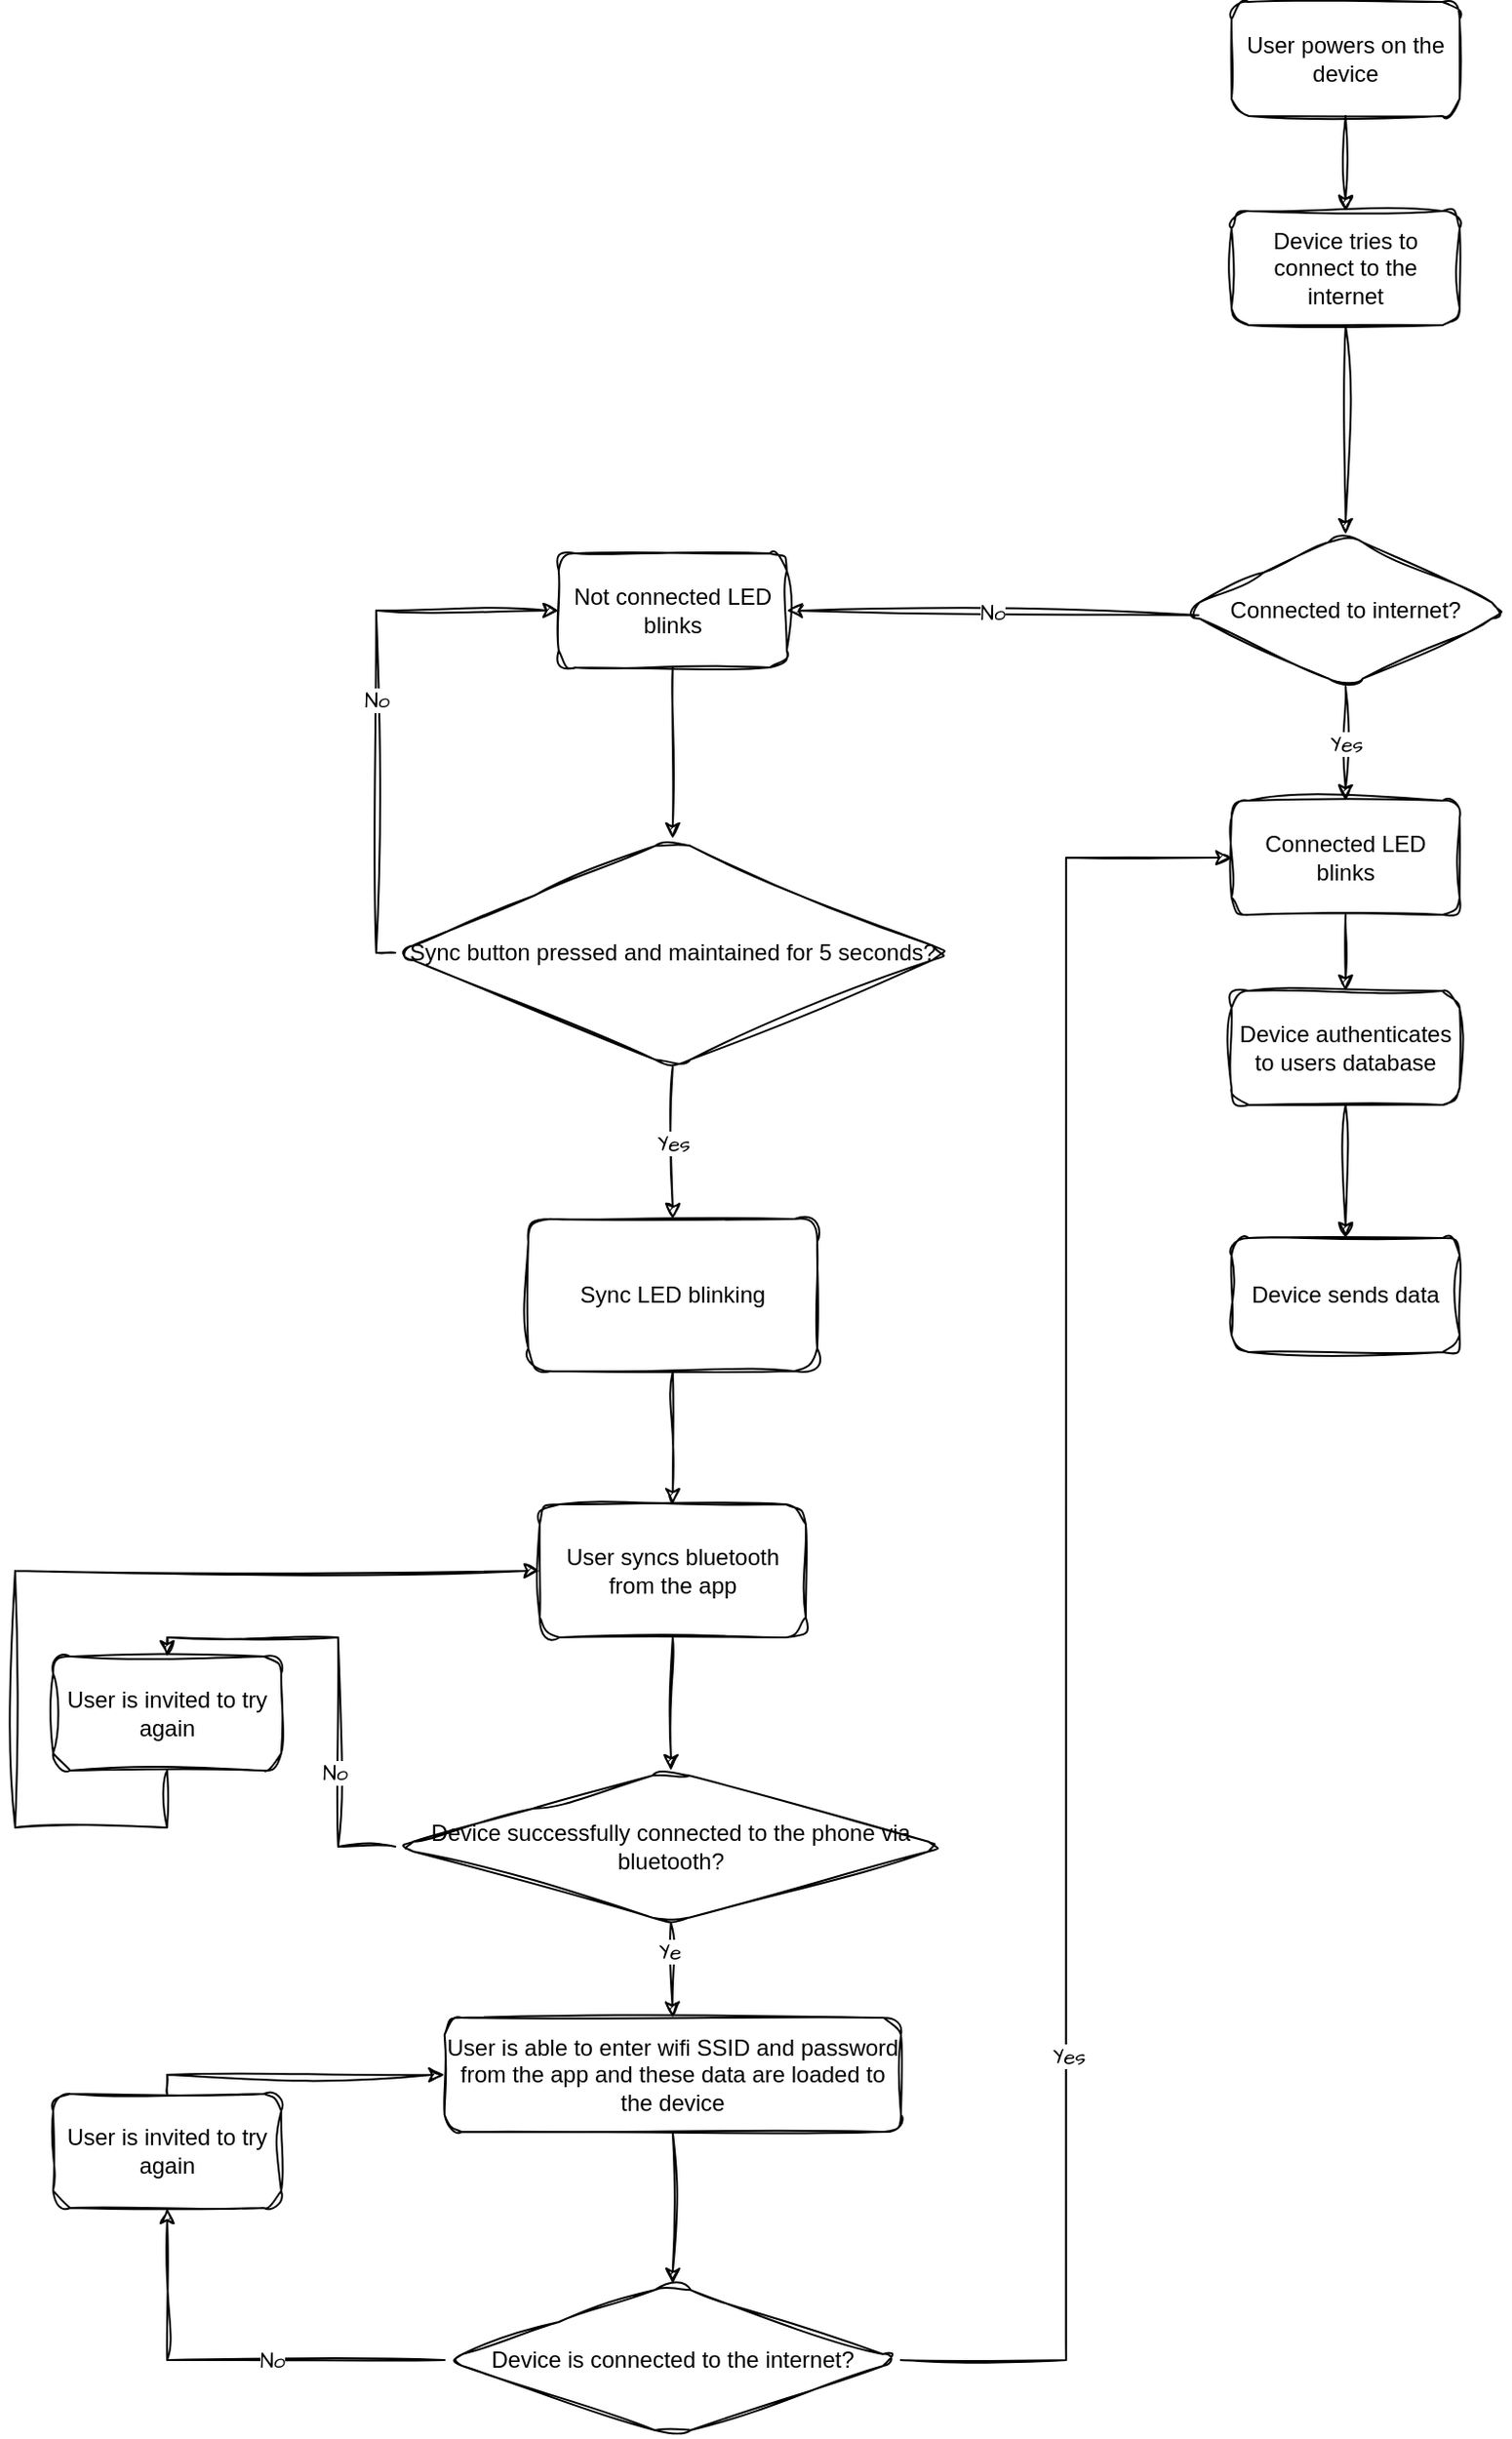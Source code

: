 <mxfile version="24.2.5" type="device">
  <diagram name="Page-1" id="aX6zw4IpMoriU1rQi0ZU">
    <mxGraphModel dx="2138" dy="2344" grid="1" gridSize="10" guides="1" tooltips="1" connect="1" arrows="1" fold="1" page="1" pageScale="1" pageWidth="827" pageHeight="1169" math="0" shadow="0">
      <root>
        <mxCell id="0" />
        <mxCell id="1" parent="0" />
        <mxCell id="qGI_YBjwfrNhiwj2qlSC-1" value="User powers on the device" style="rounded=1;whiteSpace=wrap;html=1;labelBackgroundColor=none;sketch=1;curveFitting=1;jiggle=2;" vertex="1" parent="1">
          <mxGeometry x="-166.06" y="-1140" width="120" height="60" as="geometry" />
        </mxCell>
        <mxCell id="qGI_YBjwfrNhiwj2qlSC-2" value="Sync button pressed and maintained for 5 seconds?" style="rhombus;whiteSpace=wrap;html=1;labelBackgroundColor=none;rounded=1;sketch=1;curveFitting=1;jiggle=2;" vertex="1" parent="1">
          <mxGeometry x="-606.06" y="-700" width="292" height="120" as="geometry" />
        </mxCell>
        <mxCell id="qGI_YBjwfrNhiwj2qlSC-3" value="Device tries to connect to the internet" style="rounded=1;whiteSpace=wrap;html=1;labelBackgroundColor=none;sketch=1;curveFitting=1;jiggle=2;" vertex="1" parent="1">
          <mxGeometry x="-166.06" y="-1030" width="120" height="60" as="geometry" />
        </mxCell>
        <mxCell id="qGI_YBjwfrNhiwj2qlSC-4" value="Connected to internet?" style="rhombus;whiteSpace=wrap;html=1;labelBackgroundColor=none;rounded=1;sketch=1;curveFitting=1;jiggle=2;" vertex="1" parent="1">
          <mxGeometry x="-192.06" y="-860" width="172" height="80" as="geometry" />
        </mxCell>
        <mxCell id="qGI_YBjwfrNhiwj2qlSC-5" value="" style="endArrow=classic;html=1;rounded=1;exitX=0.5;exitY=1;exitDx=0;exitDy=0;entryX=0.5;entryY=0;entryDx=0;entryDy=0;labelBackgroundColor=none;fontColor=default;sketch=1;curveFitting=1;jiggle=2;" edge="1" parent="1" source="qGI_YBjwfrNhiwj2qlSC-1" target="qGI_YBjwfrNhiwj2qlSC-3">
          <mxGeometry width="50" height="50" relative="1" as="geometry">
            <mxPoint x="13.94" y="-750" as="sourcePoint" />
            <mxPoint x="63.94" y="-800" as="targetPoint" />
          </mxGeometry>
        </mxCell>
        <mxCell id="qGI_YBjwfrNhiwj2qlSC-9" value="Device authenticates to users database" style="rounded=1;whiteSpace=wrap;html=1;labelBackgroundColor=none;sketch=1;curveFitting=1;jiggle=2;" vertex="1" parent="1">
          <mxGeometry x="-166.06" y="-620" width="120" height="60" as="geometry" />
        </mxCell>
        <mxCell id="qGI_YBjwfrNhiwj2qlSC-10" value="Device sends data" style="rounded=1;whiteSpace=wrap;html=1;labelBackgroundColor=none;sketch=1;curveFitting=1;jiggle=2;" vertex="1" parent="1">
          <mxGeometry x="-166.06" y="-490" width="120" height="60" as="geometry" />
        </mxCell>
        <mxCell id="qGI_YBjwfrNhiwj2qlSC-11" value="Not connected LED blinks" style="rounded=1;whiteSpace=wrap;html=1;labelBackgroundColor=none;sketch=1;curveFitting=1;jiggle=2;" vertex="1" parent="1">
          <mxGeometry x="-520.06" y="-850" width="120" height="60" as="geometry" />
        </mxCell>
        <mxCell id="qGI_YBjwfrNhiwj2qlSC-13" value="Sync LED blinking" style="rounded=1;whiteSpace=wrap;html=1;labelBackgroundColor=none;sketch=1;curveFitting=1;jiggle=2;" vertex="1" parent="1">
          <mxGeometry x="-536.06" y="-500" width="152" height="80" as="geometry" />
        </mxCell>
        <mxCell id="qGI_YBjwfrNhiwj2qlSC-14" value="User syncs bluetooth from the app" style="rounded=1;whiteSpace=wrap;html=1;labelBackgroundColor=none;sketch=1;curveFitting=1;jiggle=2;" vertex="1" parent="1">
          <mxGeometry x="-530.06" y="-350" width="140" height="70" as="geometry" />
        </mxCell>
        <mxCell id="qGI_YBjwfrNhiwj2qlSC-15" value="Device successfully connected to the phone via bluetooth?" style="rhombus;whiteSpace=wrap;html=1;labelBackgroundColor=none;rounded=1;sketch=1;curveFitting=1;jiggle=2;" vertex="1" parent="1">
          <mxGeometry x="-606.06" y="-210" width="290" height="80" as="geometry" />
        </mxCell>
        <mxCell id="qGI_YBjwfrNhiwj2qlSC-16" value="User is invited to try again" style="rounded=1;whiteSpace=wrap;html=1;labelBackgroundColor=none;sketch=1;curveFitting=1;jiggle=2;" vertex="1" parent="1">
          <mxGeometry x="-786.06" y="-270" width="120" height="60" as="geometry" />
        </mxCell>
        <mxCell id="qGI_YBjwfrNhiwj2qlSC-17" value="User is able to enter wifi SSID and password from the app and these data are loaded to the device" style="rounded=1;whiteSpace=wrap;html=1;labelBackgroundColor=none;sketch=1;curveFitting=1;jiggle=2;" vertex="1" parent="1">
          <mxGeometry x="-580.12" y="-80" width="240.12" height="60" as="geometry" />
        </mxCell>
        <mxCell id="qGI_YBjwfrNhiwj2qlSC-18" value="Device is connected to the internet?" style="rhombus;whiteSpace=wrap;html=1;labelBackgroundColor=none;rounded=1;sketch=1;curveFitting=1;jiggle=2;" vertex="1" parent="1">
          <mxGeometry x="-580.06" y="60" width="240" height="80" as="geometry" />
        </mxCell>
        <mxCell id="qGI_YBjwfrNhiwj2qlSC-19" value="User is invited to try again" style="rounded=1;whiteSpace=wrap;html=1;labelBackgroundColor=none;sketch=1;curveFitting=1;jiggle=2;" vertex="1" parent="1">
          <mxGeometry x="-786.06" y="-40" width="120" height="60" as="geometry" />
        </mxCell>
        <mxCell id="qGI_YBjwfrNhiwj2qlSC-20" value="Connected LED blinks" style="rounded=1;whiteSpace=wrap;html=1;labelBackgroundColor=none;sketch=1;curveFitting=1;jiggle=2;" vertex="1" parent="1">
          <mxGeometry x="-166.06" y="-720" width="120" height="60" as="geometry" />
        </mxCell>
        <mxCell id="qGI_YBjwfrNhiwj2qlSC-21" value="" style="endArrow=classic;html=1;rounded=1;fontColor=default;exitX=0.5;exitY=1;exitDx=0;exitDy=0;entryX=0.5;entryY=0;entryDx=0;entryDy=0;edgeStyle=orthogonalEdgeStyle;sketch=1;curveFitting=1;jiggle=2;labelBackgroundColor=none;" edge="1" parent="1" source="qGI_YBjwfrNhiwj2qlSC-3" target="qGI_YBjwfrNhiwj2qlSC-4">
          <mxGeometry width="50" height="50" relative="1" as="geometry">
            <mxPoint x="-160.06" y="-870" as="sourcePoint" />
            <mxPoint x="-110.06" y="-920" as="targetPoint" />
          </mxGeometry>
        </mxCell>
        <mxCell id="qGI_YBjwfrNhiwj2qlSC-23" value="" style="endArrow=classic;html=1;rounded=1;fontColor=default;exitX=0.5;exitY=1;exitDx=0;exitDy=0;entryX=0.5;entryY=0;entryDx=0;entryDy=0;sketch=1;curveFitting=1;jiggle=2;labelBackgroundColor=none;" edge="1" parent="1" source="qGI_YBjwfrNhiwj2qlSC-20" target="qGI_YBjwfrNhiwj2qlSC-9">
          <mxGeometry width="50" height="50" relative="1" as="geometry">
            <mxPoint x="-0.06" y="-690" as="sourcePoint" />
            <mxPoint x="49.94" y="-740" as="targetPoint" />
          </mxGeometry>
        </mxCell>
        <mxCell id="qGI_YBjwfrNhiwj2qlSC-24" value="" style="endArrow=classic;html=1;rounded=1;fontColor=default;entryX=0.5;entryY=0;entryDx=0;entryDy=0;exitX=0.5;exitY=1;exitDx=0;exitDy=0;sketch=1;curveFitting=1;jiggle=2;labelBackgroundColor=none;" edge="1" parent="1" source="qGI_YBjwfrNhiwj2qlSC-9" target="qGI_YBjwfrNhiwj2qlSC-10">
          <mxGeometry width="50" height="50" relative="1" as="geometry">
            <mxPoint x="-250.06" y="-540" as="sourcePoint" />
            <mxPoint x="-200.06" y="-590" as="targetPoint" />
          </mxGeometry>
        </mxCell>
        <mxCell id="qGI_YBjwfrNhiwj2qlSC-26" value="" style="endArrow=classic;html=1;rounded=0;sketch=1;hachureGap=4;jiggle=2;curveFitting=1;fontFamily=Architects Daughter;fontSource=https%3A%2F%2Ffonts.googleapis.com%2Fcss%3Ffamily%3DArchitects%2BDaughter;entryX=0.5;entryY=0;entryDx=0;entryDy=0;exitX=0.5;exitY=1;exitDx=0;exitDy=0;" edge="1" parent="1" source="qGI_YBjwfrNhiwj2qlSC-11" target="qGI_YBjwfrNhiwj2qlSC-2">
          <mxGeometry width="50" height="50" relative="1" as="geometry">
            <mxPoint x="-526.06" y="-710" as="sourcePoint" />
            <mxPoint x="-476.06" y="-760" as="targetPoint" />
          </mxGeometry>
        </mxCell>
        <mxCell id="qGI_YBjwfrNhiwj2qlSC-27" value="No" style="endArrow=classic;html=1;rounded=0;sketch=1;hachureGap=4;jiggle=2;curveFitting=1;fontFamily=Architects Daughter;fontSource=https%3A%2F%2Ffonts.googleapis.com%2Fcss%3Ffamily%3DArchitects%2BDaughter;entryX=0;entryY=0.5;entryDx=0;entryDy=0;exitX=0;exitY=0.5;exitDx=0;exitDy=0;edgeStyle=orthogonalEdgeStyle;" edge="1" parent="1" source="qGI_YBjwfrNhiwj2qlSC-2" target="qGI_YBjwfrNhiwj2qlSC-11">
          <mxGeometry width="50" height="50" relative="1" as="geometry">
            <mxPoint x="-686.06" y="-710" as="sourcePoint" />
            <mxPoint x="-606.06" y="-790" as="targetPoint" />
          </mxGeometry>
        </mxCell>
        <mxCell id="qGI_YBjwfrNhiwj2qlSC-28" value="No" style="endArrow=classic;html=1;rounded=0;sketch=1;hachureGap=4;jiggle=2;curveFitting=1;fontFamily=Architects Daughter;fontSource=https%3A%2F%2Ffonts.googleapis.com%2Fcss%3Ffamily%3DArchitects%2BDaughter;entryX=1;entryY=0.5;entryDx=0;entryDy=0;exitX=0.05;exitY=0.531;exitDx=0;exitDy=0;exitPerimeter=0;" edge="1" parent="1" source="qGI_YBjwfrNhiwj2qlSC-4" target="qGI_YBjwfrNhiwj2qlSC-11">
          <mxGeometry width="50" height="50" relative="1" as="geometry">
            <mxPoint x="-296.06" y="-790" as="sourcePoint" />
            <mxPoint x="-246.06" y="-840" as="targetPoint" />
          </mxGeometry>
        </mxCell>
        <mxCell id="qGI_YBjwfrNhiwj2qlSC-29" value="Yes" style="endArrow=classic;html=1;rounded=0;sketch=1;hachureGap=4;jiggle=2;curveFitting=1;fontFamily=Architects Daughter;fontSource=https%3A%2F%2Ffonts.googleapis.com%2Fcss%3Ffamily%3DArchitects%2BDaughter;entryX=0.5;entryY=0;entryDx=0;entryDy=0;" edge="1" parent="1" source="qGI_YBjwfrNhiwj2qlSC-4" target="qGI_YBjwfrNhiwj2qlSC-20">
          <mxGeometry width="50" height="50" relative="1" as="geometry">
            <mxPoint x="-286.06" y="-720" as="sourcePoint" />
            <mxPoint x="-236.06" y="-770" as="targetPoint" />
          </mxGeometry>
        </mxCell>
        <mxCell id="qGI_YBjwfrNhiwj2qlSC-30" value="Yes" style="endArrow=classic;html=1;rounded=0;sketch=1;hachureGap=4;jiggle=2;curveFitting=1;fontFamily=Architects Daughter;fontSource=https%3A%2F%2Ffonts.googleapis.com%2Fcss%3Ffamily%3DArchitects%2BDaughter;entryX=0.5;entryY=0;entryDx=0;entryDy=0;exitX=0.5;exitY=1;exitDx=0;exitDy=0;" edge="1" parent="1" source="qGI_YBjwfrNhiwj2qlSC-2" target="qGI_YBjwfrNhiwj2qlSC-13">
          <mxGeometry width="50" height="50" relative="1" as="geometry">
            <mxPoint x="-756.06" y="-510" as="sourcePoint" />
            <mxPoint x="-706.06" y="-560" as="targetPoint" />
          </mxGeometry>
        </mxCell>
        <mxCell id="qGI_YBjwfrNhiwj2qlSC-31" value="" style="endArrow=classic;html=1;rounded=0;sketch=1;hachureGap=4;jiggle=2;curveFitting=1;fontFamily=Architects Daughter;fontSource=https%3A%2F%2Ffonts.googleapis.com%2Fcss%3Ffamily%3DArchitects%2BDaughter;entryX=0.5;entryY=0;entryDx=0;entryDy=0;exitX=0.5;exitY=1;exitDx=0;exitDy=0;" edge="1" parent="1" source="qGI_YBjwfrNhiwj2qlSC-13" target="qGI_YBjwfrNhiwj2qlSC-14">
          <mxGeometry width="50" height="50" relative="1" as="geometry">
            <mxPoint x="-776.06" y="-400" as="sourcePoint" />
            <mxPoint x="-726.06" y="-450" as="targetPoint" />
          </mxGeometry>
        </mxCell>
        <mxCell id="qGI_YBjwfrNhiwj2qlSC-32" value="" style="endArrow=classic;html=1;rounded=0;sketch=1;hachureGap=4;jiggle=2;curveFitting=1;fontFamily=Architects Daughter;fontSource=https%3A%2F%2Ffonts.googleapis.com%2Fcss%3Ffamily%3DArchitects%2BDaughter;exitX=0.5;exitY=1;exitDx=0;exitDy=0;entryX=0.5;entryY=0;entryDx=0;entryDy=0;" edge="1" parent="1" source="qGI_YBjwfrNhiwj2qlSC-14" target="qGI_YBjwfrNhiwj2qlSC-15">
          <mxGeometry width="50" height="50" relative="1" as="geometry">
            <mxPoint x="-256.06" y="-280" as="sourcePoint" />
            <mxPoint x="-206.06" y="-330" as="targetPoint" />
          </mxGeometry>
        </mxCell>
        <mxCell id="qGI_YBjwfrNhiwj2qlSC-33" value="" style="endArrow=classic;html=1;rounded=0;sketch=1;hachureGap=4;jiggle=2;curveFitting=1;fontFamily=Architects Daughter;fontSource=https%3A%2F%2Ffonts.googleapis.com%2Fcss%3Ffamily%3DArchitects%2BDaughter;entryX=0.5;entryY=0;entryDx=0;entryDy=0;exitX=0;exitY=0.5;exitDx=0;exitDy=0;edgeStyle=orthogonalEdgeStyle;" edge="1" parent="1" source="qGI_YBjwfrNhiwj2qlSC-15" target="qGI_YBjwfrNhiwj2qlSC-16">
          <mxGeometry width="50" height="50" relative="1" as="geometry">
            <mxPoint x="-736.06" y="-300" as="sourcePoint" />
            <mxPoint x="-686.06" y="-350" as="targetPoint" />
          </mxGeometry>
        </mxCell>
        <mxCell id="qGI_YBjwfrNhiwj2qlSC-40" value="No" style="edgeLabel;html=1;align=center;verticalAlign=middle;resizable=0;points=[];sketch=1;hachureGap=4;jiggle=2;curveFitting=1;fontFamily=Architects Daughter;fontSource=https%3A%2F%2Ffonts.googleapis.com%2Fcss%3Ffamily%3DArchitects%2BDaughter;" vertex="1" connectable="0" parent="qGI_YBjwfrNhiwj2qlSC-33">
          <mxGeometry x="-0.422" y="2" relative="1" as="geometry">
            <mxPoint as="offset" />
          </mxGeometry>
        </mxCell>
        <mxCell id="qGI_YBjwfrNhiwj2qlSC-34" value="" style="endArrow=classic;html=1;rounded=0;sketch=1;hachureGap=4;jiggle=2;curveFitting=1;fontFamily=Architects Daughter;fontSource=https%3A%2F%2Ffonts.googleapis.com%2Fcss%3Ffamily%3DArchitects%2BDaughter;exitX=0.5;exitY=1;exitDx=0;exitDy=0;entryX=0;entryY=0.5;entryDx=0;entryDy=0;edgeStyle=orthogonalEdgeStyle;" edge="1" parent="1" source="qGI_YBjwfrNhiwj2qlSC-16" target="qGI_YBjwfrNhiwj2qlSC-14">
          <mxGeometry width="50" height="50" relative="1" as="geometry">
            <mxPoint x="-796.06" y="-390" as="sourcePoint" />
            <mxPoint x="-506.06" y="-380" as="targetPoint" />
            <Array as="points">
              <mxPoint x="-726.06" y="-180" />
              <mxPoint x="-806.06" y="-180" />
              <mxPoint x="-806.06" y="-315" />
            </Array>
          </mxGeometry>
        </mxCell>
        <mxCell id="qGI_YBjwfrNhiwj2qlSC-35" value="" style="endArrow=classic;html=1;rounded=0;sketch=1;hachureGap=4;jiggle=2;curveFitting=1;fontFamily=Architects Daughter;fontSource=https%3A%2F%2Ffonts.googleapis.com%2Fcss%3Ffamily%3DArchitects%2BDaughter;exitX=0.5;exitY=1;exitDx=0;exitDy=0;entryX=0.5;entryY=0;entryDx=0;entryDy=0;" edge="1" parent="1" source="qGI_YBjwfrNhiwj2qlSC-15" target="qGI_YBjwfrNhiwj2qlSC-17">
          <mxGeometry width="50" height="50" relative="1" as="geometry">
            <mxPoint x="-190" y="-10" as="sourcePoint" />
            <mxPoint x="-140" y="-60" as="targetPoint" />
          </mxGeometry>
        </mxCell>
        <mxCell id="qGI_YBjwfrNhiwj2qlSC-39" value="Ye" style="edgeLabel;html=1;align=center;verticalAlign=middle;resizable=0;points=[];sketch=1;hachureGap=4;jiggle=2;curveFitting=1;fontFamily=Architects Daughter;fontSource=https%3A%2F%2Ffonts.googleapis.com%2Fcss%3Ffamily%3DArchitects%2BDaughter;" vertex="1" connectable="0" parent="qGI_YBjwfrNhiwj2qlSC-35">
          <mxGeometry x="-0.408" y="-1" relative="1" as="geometry">
            <mxPoint as="offset" />
          </mxGeometry>
        </mxCell>
        <mxCell id="qGI_YBjwfrNhiwj2qlSC-36" value="" style="endArrow=classic;html=1;rounded=0;sketch=1;hachureGap=4;jiggle=2;curveFitting=1;fontFamily=Architects Daughter;fontSource=https%3A%2F%2Ffonts.googleapis.com%2Fcss%3Ffamily%3DArchitects%2BDaughter;exitX=0.5;exitY=1;exitDx=0;exitDy=0;entryX=0.5;entryY=0;entryDx=0;entryDy=0;" edge="1" parent="1" source="qGI_YBjwfrNhiwj2qlSC-17" target="qGI_YBjwfrNhiwj2qlSC-18">
          <mxGeometry width="50" height="50" relative="1" as="geometry">
            <mxPoint x="-270" y="40" as="sourcePoint" />
            <mxPoint x="-220" y="-10" as="targetPoint" />
          </mxGeometry>
        </mxCell>
        <mxCell id="qGI_YBjwfrNhiwj2qlSC-37" value="" style="endArrow=classic;html=1;rounded=0;sketch=1;hachureGap=4;jiggle=2;curveFitting=1;fontFamily=Architects Daughter;fontSource=https%3A%2F%2Ffonts.googleapis.com%2Fcss%3Ffamily%3DArchitects%2BDaughter;exitX=0;exitY=0.5;exitDx=0;exitDy=0;entryX=0.5;entryY=1;entryDx=0;entryDy=0;edgeStyle=orthogonalEdgeStyle;" edge="1" parent="1" source="qGI_YBjwfrNhiwj2qlSC-18" target="qGI_YBjwfrNhiwj2qlSC-19">
          <mxGeometry width="50" height="50" relative="1" as="geometry">
            <mxPoint x="-730" y="280" as="sourcePoint" />
            <mxPoint x="-740" y="70" as="targetPoint" />
          </mxGeometry>
        </mxCell>
        <mxCell id="qGI_YBjwfrNhiwj2qlSC-38" value="No" style="edgeLabel;html=1;align=center;verticalAlign=middle;resizable=0;points=[];sketch=1;hachureGap=4;jiggle=2;curveFitting=1;fontFamily=Architects Daughter;fontSource=https%3A%2F%2Ffonts.googleapis.com%2Fcss%3Ffamily%3DArchitects%2BDaughter;" vertex="1" connectable="0" parent="qGI_YBjwfrNhiwj2qlSC-37">
          <mxGeometry x="-0.196" relative="1" as="geometry">
            <mxPoint as="offset" />
          </mxGeometry>
        </mxCell>
        <mxCell id="qGI_YBjwfrNhiwj2qlSC-41" value="" style="endArrow=classic;html=1;rounded=0;sketch=1;hachureGap=4;jiggle=2;curveFitting=1;fontFamily=Architects Daughter;fontSource=https%3A%2F%2Ffonts.googleapis.com%2Fcss%3Ffamily%3DArchitects%2BDaughter;exitX=0.5;exitY=0;exitDx=0;exitDy=0;entryX=0;entryY=0.5;entryDx=0;entryDy=0;edgeStyle=orthogonalEdgeStyle;" edge="1" parent="1" source="qGI_YBjwfrNhiwj2qlSC-19" target="qGI_YBjwfrNhiwj2qlSC-17">
          <mxGeometry width="50" height="50" relative="1" as="geometry">
            <mxPoint x="-730" y="-70" as="sourcePoint" />
            <mxPoint x="-670" y="-110" as="targetPoint" />
          </mxGeometry>
        </mxCell>
        <mxCell id="qGI_YBjwfrNhiwj2qlSC-42" value="" style="endArrow=classic;html=1;rounded=0;sketch=1;hachureGap=4;jiggle=2;curveFitting=1;fontFamily=Architects Daughter;fontSource=https%3A%2F%2Ffonts.googleapis.com%2Fcss%3Ffamily%3DArchitects%2BDaughter;exitX=1;exitY=0.5;exitDx=0;exitDy=0;entryX=0;entryY=0.5;entryDx=0;entryDy=0;edgeStyle=orthogonalEdgeStyle;" edge="1" parent="1" source="qGI_YBjwfrNhiwj2qlSC-18" target="qGI_YBjwfrNhiwj2qlSC-20">
          <mxGeometry width="50" height="50" relative="1" as="geometry">
            <mxPoint x="-180" y="20" as="sourcePoint" />
            <mxPoint x="-130" y="-30" as="targetPoint" />
          </mxGeometry>
        </mxCell>
        <mxCell id="qGI_YBjwfrNhiwj2qlSC-43" value="Yes" style="edgeLabel;html=1;align=center;verticalAlign=middle;resizable=0;points=[];sketch=1;hachureGap=4;jiggle=2;curveFitting=1;fontFamily=Architects Daughter;fontSource=https%3A%2F%2Ffonts.googleapis.com%2Fcss%3Ffamily%3DArchitects%2BDaughter;" vertex="1" connectable="0" parent="qGI_YBjwfrNhiwj2qlSC-42">
          <mxGeometry x="-0.488" y="-1" relative="1" as="geometry">
            <mxPoint as="offset" />
          </mxGeometry>
        </mxCell>
      </root>
    </mxGraphModel>
  </diagram>
</mxfile>
